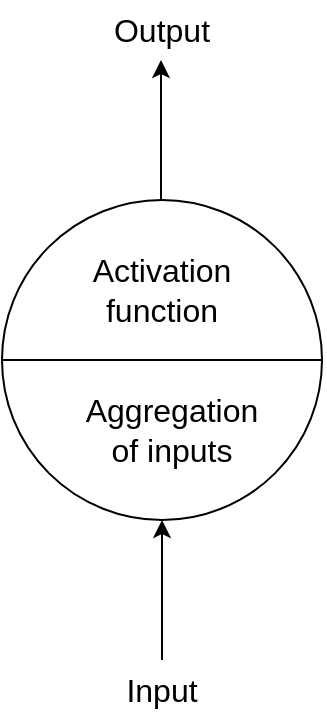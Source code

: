 <mxfile version="11.2.2" type="device" pages="1"><diagram id="FFW98c6C5pfc9s2QCyIY" name="Page-1"><mxGraphModel dx="1189" dy="914" grid="1" gridSize="10" guides="1" tooltips="1" connect="1" arrows="1" fold="1" page="1" pageScale="1" pageWidth="827" pageHeight="1169" math="0" shadow="0"><root><mxCell id="0"/><mxCell id="1" parent="0"/><mxCell id="ww8w1zOVTEPyL2MRnCvt-1" value="" style="ellipse;whiteSpace=wrap;html=1;aspect=fixed;" vertex="1" parent="1"><mxGeometry x="60" y="250" width="160" height="160" as="geometry"/></mxCell><mxCell id="ww8w1zOVTEPyL2MRnCvt-2" value="" style="endArrow=none;html=1;exitX=0;exitY=0.5;exitDx=0;exitDy=0;entryX=1;entryY=0.5;entryDx=0;entryDy=0;" edge="1" parent="1" source="ww8w1zOVTEPyL2MRnCvt-1" target="ww8w1zOVTEPyL2MRnCvt-1"><mxGeometry width="50" height="50" relative="1" as="geometry"><mxPoint x="140" y="470" as="sourcePoint"/><mxPoint x="190" y="420" as="targetPoint"/></mxGeometry></mxCell><mxCell id="ww8w1zOVTEPyL2MRnCvt-3" value="" style="endArrow=classic;html=1;entryX=0.5;entryY=1;entryDx=0;entryDy=0;" edge="1" parent="1" target="ww8w1zOVTEPyL2MRnCvt-1"><mxGeometry width="50" height="50" relative="1" as="geometry"><mxPoint x="140" y="480" as="sourcePoint"/><mxPoint x="170" y="450" as="targetPoint"/></mxGeometry></mxCell><mxCell id="ww8w1zOVTEPyL2MRnCvt-4" value="" style="endArrow=classic;html=1;entryX=0.5;entryY=1;entryDx=0;entryDy=0;" edge="1" parent="1"><mxGeometry width="50" height="50" relative="1" as="geometry"><mxPoint x="139.5" y="250" as="sourcePoint"/><mxPoint x="139.5" y="180" as="targetPoint"/></mxGeometry></mxCell><mxCell id="ww8w1zOVTEPyL2MRnCvt-5" value="&lt;font style=&quot;font-size: 16px&quot;&gt;Aggregation&lt;br&gt;of inputs&lt;/font&gt;" style="text;html=1;strokeColor=none;fillColor=none;align=center;verticalAlign=middle;whiteSpace=wrap;rounded=0;" vertex="1" parent="1"><mxGeometry x="100" y="350" width="90" height="30" as="geometry"/></mxCell><mxCell id="ww8w1zOVTEPyL2MRnCvt-6" value="&lt;font style=&quot;font-size: 16px&quot;&gt;Activation&lt;br&gt;function&lt;/font&gt;" style="text;html=1;strokeColor=none;fillColor=none;align=center;verticalAlign=middle;whiteSpace=wrap;rounded=0;" vertex="1" parent="1"><mxGeometry x="60" y="280" width="160" height="30" as="geometry"/></mxCell><mxCell id="ww8w1zOVTEPyL2MRnCvt-7" value="&lt;span style=&quot;font-size: 16px&quot;&gt;Input&lt;/span&gt;" style="text;html=1;strokeColor=none;fillColor=none;align=center;verticalAlign=middle;whiteSpace=wrap;rounded=0;" vertex="1" parent="1"><mxGeometry x="95" y="480" width="90" height="30" as="geometry"/></mxCell><mxCell id="ww8w1zOVTEPyL2MRnCvt-8" value="&lt;span style=&quot;font-size: 16px&quot;&gt;Output&lt;br&gt;&lt;/span&gt;" style="text;html=1;strokeColor=none;fillColor=none;align=center;verticalAlign=middle;whiteSpace=wrap;rounded=0;" vertex="1" parent="1"><mxGeometry x="95" y="150" width="90" height="30" as="geometry"/></mxCell></root></mxGraphModel></diagram></mxfile>